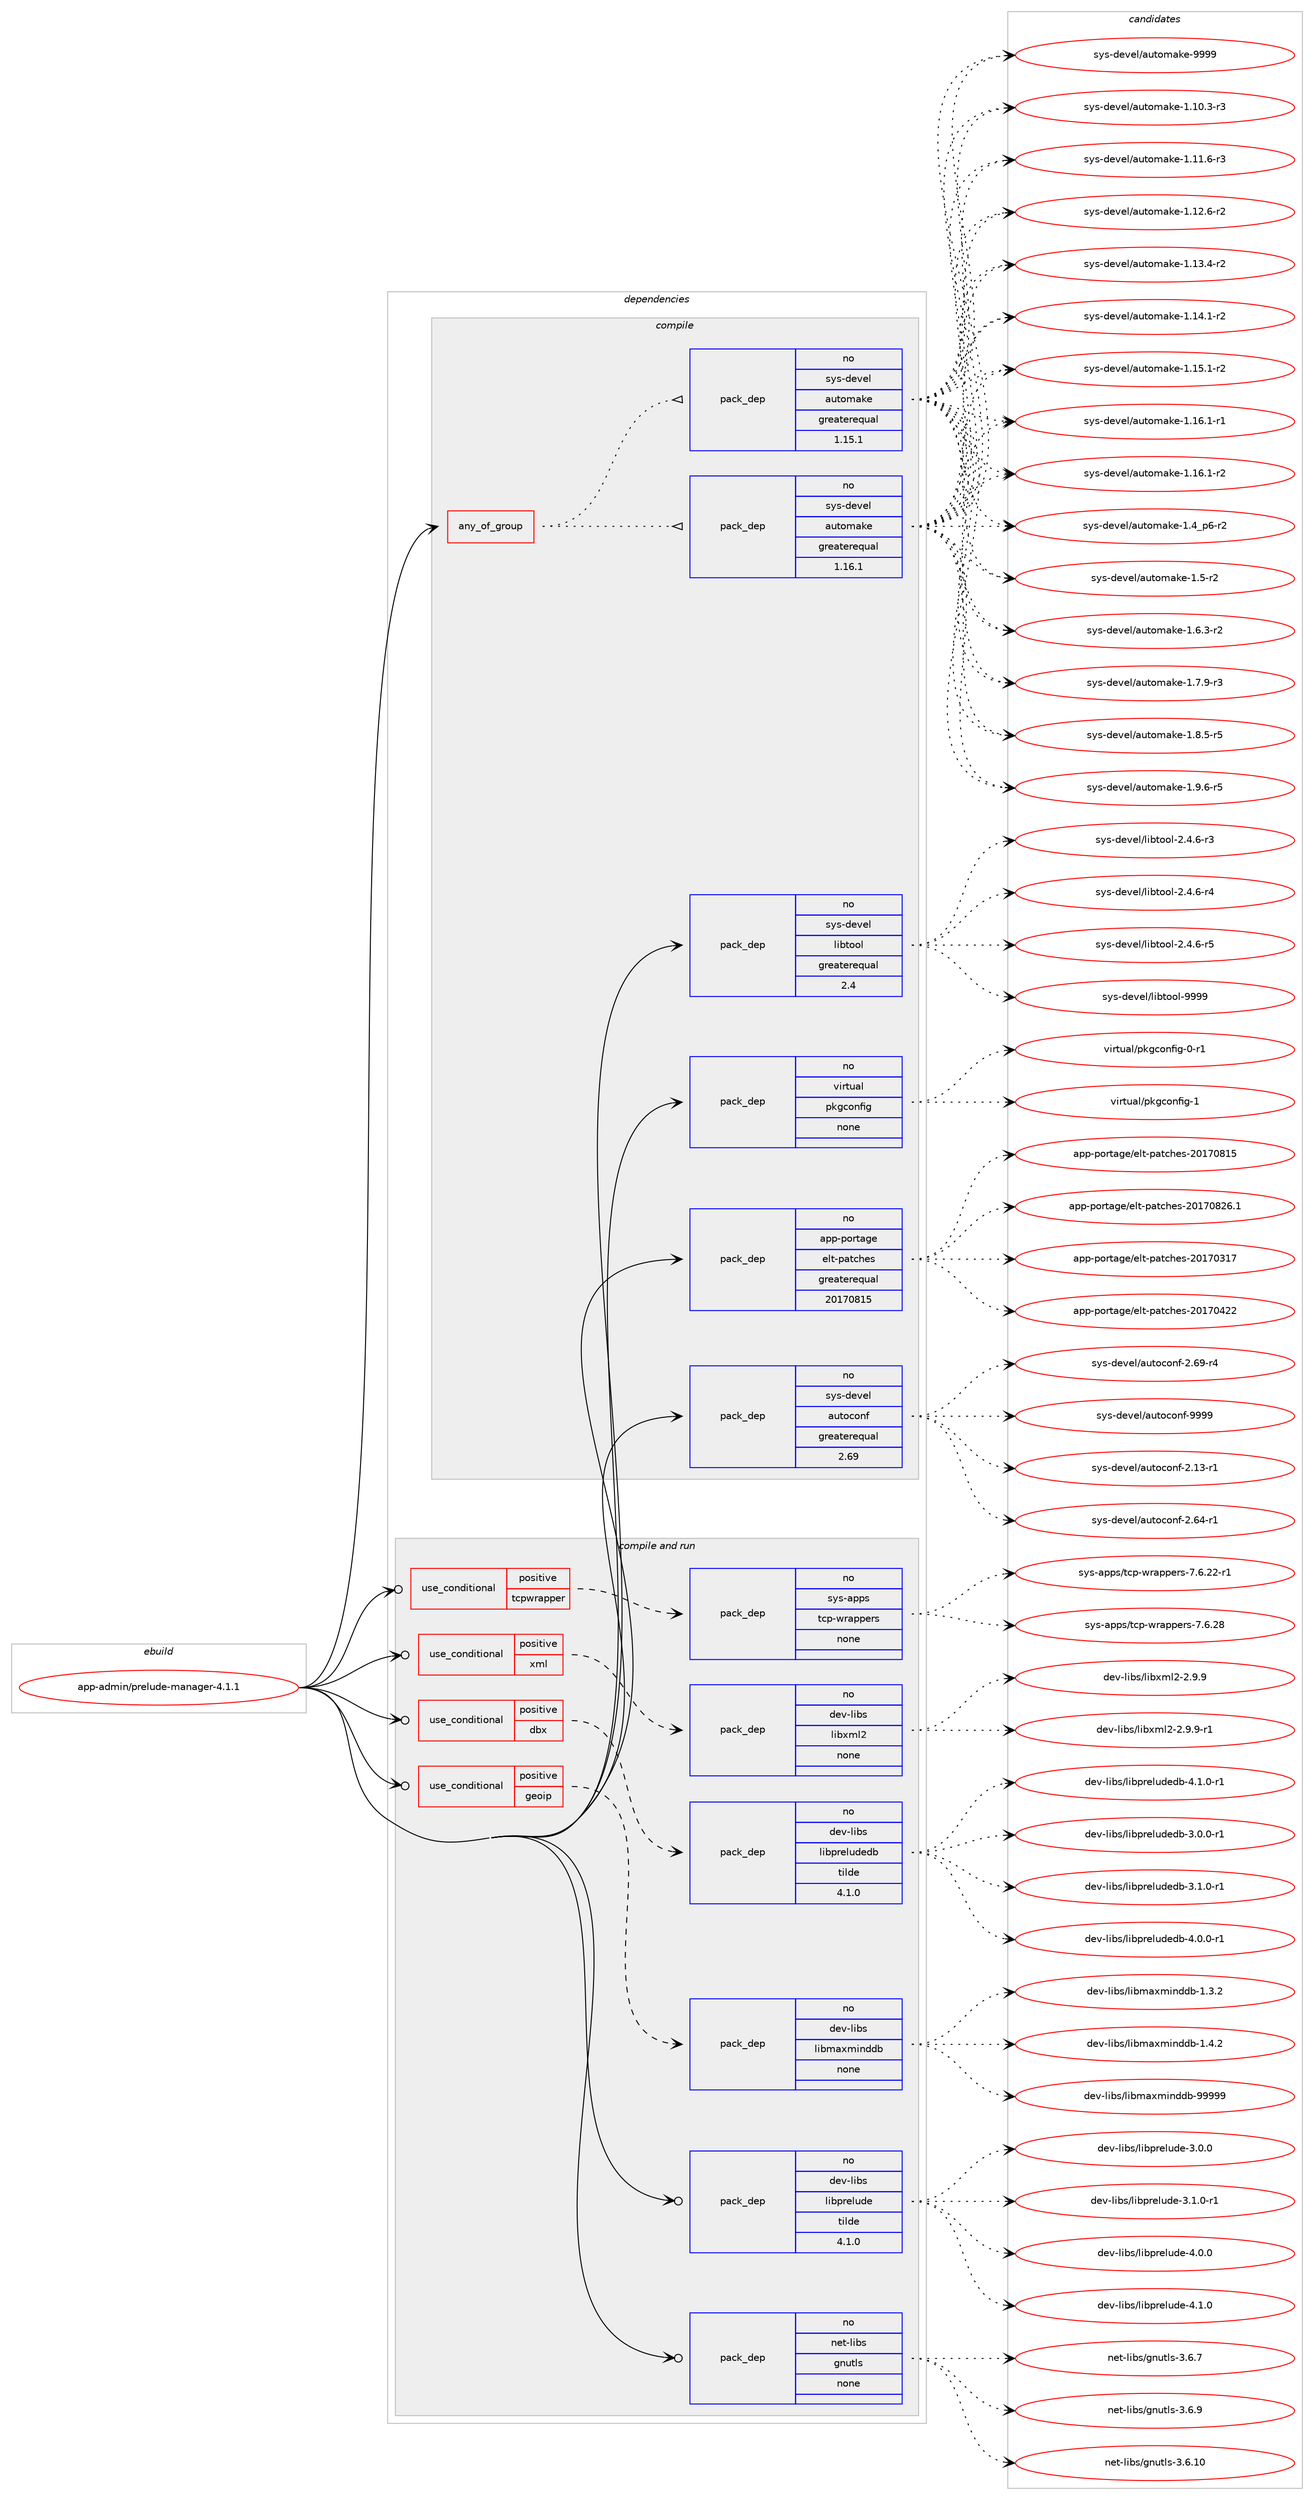 digraph prolog {

# *************
# Graph options
# *************

newrank=true;
concentrate=true;
compound=true;
graph [rankdir=LR,fontname=Helvetica,fontsize=10,ranksep=1.5];#, ranksep=2.5, nodesep=0.2];
edge  [arrowhead=vee];
node  [fontname=Helvetica,fontsize=10];

# **********
# The ebuild
# **********

subgraph cluster_leftcol {
color=gray;
rank=same;
label=<<i>ebuild</i>>;
id [label="app-admin/prelude-manager-4.1.1", color=red, width=4, href="../app-admin/prelude-manager-4.1.1.svg"];
}

# ****************
# The dependencies
# ****************

subgraph cluster_midcol {
color=gray;
label=<<i>dependencies</i>>;
subgraph cluster_compile {
fillcolor="#eeeeee";
style=filled;
label=<<i>compile</i>>;
subgraph any8232 {
dependency468453 [label=<<TABLE BORDER="0" CELLBORDER="1" CELLSPACING="0" CELLPADDING="4"><TR><TD CELLPADDING="10">any_of_group</TD></TR></TABLE>>, shape=none, color=red];subgraph pack348608 {
dependency468454 [label=<<TABLE BORDER="0" CELLBORDER="1" CELLSPACING="0" CELLPADDING="4" WIDTH="220"><TR><TD ROWSPAN="6" CELLPADDING="30">pack_dep</TD></TR><TR><TD WIDTH="110">no</TD></TR><TR><TD>sys-devel</TD></TR><TR><TD>automake</TD></TR><TR><TD>greaterequal</TD></TR><TR><TD>1.16.1</TD></TR></TABLE>>, shape=none, color=blue];
}
dependency468453:e -> dependency468454:w [weight=20,style="dotted",arrowhead="oinv"];
subgraph pack348609 {
dependency468455 [label=<<TABLE BORDER="0" CELLBORDER="1" CELLSPACING="0" CELLPADDING="4" WIDTH="220"><TR><TD ROWSPAN="6" CELLPADDING="30">pack_dep</TD></TR><TR><TD WIDTH="110">no</TD></TR><TR><TD>sys-devel</TD></TR><TR><TD>automake</TD></TR><TR><TD>greaterequal</TD></TR><TR><TD>1.15.1</TD></TR></TABLE>>, shape=none, color=blue];
}
dependency468453:e -> dependency468455:w [weight=20,style="dotted",arrowhead="oinv"];
}
id:e -> dependency468453:w [weight=20,style="solid",arrowhead="vee"];
subgraph pack348610 {
dependency468456 [label=<<TABLE BORDER="0" CELLBORDER="1" CELLSPACING="0" CELLPADDING="4" WIDTH="220"><TR><TD ROWSPAN="6" CELLPADDING="30">pack_dep</TD></TR><TR><TD WIDTH="110">no</TD></TR><TR><TD>app-portage</TD></TR><TR><TD>elt-patches</TD></TR><TR><TD>greaterequal</TD></TR><TR><TD>20170815</TD></TR></TABLE>>, shape=none, color=blue];
}
id:e -> dependency468456:w [weight=20,style="solid",arrowhead="vee"];
subgraph pack348611 {
dependency468457 [label=<<TABLE BORDER="0" CELLBORDER="1" CELLSPACING="0" CELLPADDING="4" WIDTH="220"><TR><TD ROWSPAN="6" CELLPADDING="30">pack_dep</TD></TR><TR><TD WIDTH="110">no</TD></TR><TR><TD>sys-devel</TD></TR><TR><TD>autoconf</TD></TR><TR><TD>greaterequal</TD></TR><TR><TD>2.69</TD></TR></TABLE>>, shape=none, color=blue];
}
id:e -> dependency468457:w [weight=20,style="solid",arrowhead="vee"];
subgraph pack348612 {
dependency468458 [label=<<TABLE BORDER="0" CELLBORDER="1" CELLSPACING="0" CELLPADDING="4" WIDTH="220"><TR><TD ROWSPAN="6" CELLPADDING="30">pack_dep</TD></TR><TR><TD WIDTH="110">no</TD></TR><TR><TD>sys-devel</TD></TR><TR><TD>libtool</TD></TR><TR><TD>greaterequal</TD></TR><TR><TD>2.4</TD></TR></TABLE>>, shape=none, color=blue];
}
id:e -> dependency468458:w [weight=20,style="solid",arrowhead="vee"];
subgraph pack348613 {
dependency468459 [label=<<TABLE BORDER="0" CELLBORDER="1" CELLSPACING="0" CELLPADDING="4" WIDTH="220"><TR><TD ROWSPAN="6" CELLPADDING="30">pack_dep</TD></TR><TR><TD WIDTH="110">no</TD></TR><TR><TD>virtual</TD></TR><TR><TD>pkgconfig</TD></TR><TR><TD>none</TD></TR><TR><TD></TD></TR></TABLE>>, shape=none, color=blue];
}
id:e -> dependency468459:w [weight=20,style="solid",arrowhead="vee"];
}
subgraph cluster_compileandrun {
fillcolor="#eeeeee";
style=filled;
label=<<i>compile and run</i>>;
subgraph cond111312 {
dependency468460 [label=<<TABLE BORDER="0" CELLBORDER="1" CELLSPACING="0" CELLPADDING="4"><TR><TD ROWSPAN="3" CELLPADDING="10">use_conditional</TD></TR><TR><TD>positive</TD></TR><TR><TD>dbx</TD></TR></TABLE>>, shape=none, color=red];
subgraph pack348614 {
dependency468461 [label=<<TABLE BORDER="0" CELLBORDER="1" CELLSPACING="0" CELLPADDING="4" WIDTH="220"><TR><TD ROWSPAN="6" CELLPADDING="30">pack_dep</TD></TR><TR><TD WIDTH="110">no</TD></TR><TR><TD>dev-libs</TD></TR><TR><TD>libpreludedb</TD></TR><TR><TD>tilde</TD></TR><TR><TD>4.1.0</TD></TR></TABLE>>, shape=none, color=blue];
}
dependency468460:e -> dependency468461:w [weight=20,style="dashed",arrowhead="vee"];
}
id:e -> dependency468460:w [weight=20,style="solid",arrowhead="odotvee"];
subgraph cond111313 {
dependency468462 [label=<<TABLE BORDER="0" CELLBORDER="1" CELLSPACING="0" CELLPADDING="4"><TR><TD ROWSPAN="3" CELLPADDING="10">use_conditional</TD></TR><TR><TD>positive</TD></TR><TR><TD>geoip</TD></TR></TABLE>>, shape=none, color=red];
subgraph pack348615 {
dependency468463 [label=<<TABLE BORDER="0" CELLBORDER="1" CELLSPACING="0" CELLPADDING="4" WIDTH="220"><TR><TD ROWSPAN="6" CELLPADDING="30">pack_dep</TD></TR><TR><TD WIDTH="110">no</TD></TR><TR><TD>dev-libs</TD></TR><TR><TD>libmaxminddb</TD></TR><TR><TD>none</TD></TR><TR><TD></TD></TR></TABLE>>, shape=none, color=blue];
}
dependency468462:e -> dependency468463:w [weight=20,style="dashed",arrowhead="vee"];
}
id:e -> dependency468462:w [weight=20,style="solid",arrowhead="odotvee"];
subgraph cond111314 {
dependency468464 [label=<<TABLE BORDER="0" CELLBORDER="1" CELLSPACING="0" CELLPADDING="4"><TR><TD ROWSPAN="3" CELLPADDING="10">use_conditional</TD></TR><TR><TD>positive</TD></TR><TR><TD>tcpwrapper</TD></TR></TABLE>>, shape=none, color=red];
subgraph pack348616 {
dependency468465 [label=<<TABLE BORDER="0" CELLBORDER="1" CELLSPACING="0" CELLPADDING="4" WIDTH="220"><TR><TD ROWSPAN="6" CELLPADDING="30">pack_dep</TD></TR><TR><TD WIDTH="110">no</TD></TR><TR><TD>sys-apps</TD></TR><TR><TD>tcp-wrappers</TD></TR><TR><TD>none</TD></TR><TR><TD></TD></TR></TABLE>>, shape=none, color=blue];
}
dependency468464:e -> dependency468465:w [weight=20,style="dashed",arrowhead="vee"];
}
id:e -> dependency468464:w [weight=20,style="solid",arrowhead="odotvee"];
subgraph cond111315 {
dependency468466 [label=<<TABLE BORDER="0" CELLBORDER="1" CELLSPACING="0" CELLPADDING="4"><TR><TD ROWSPAN="3" CELLPADDING="10">use_conditional</TD></TR><TR><TD>positive</TD></TR><TR><TD>xml</TD></TR></TABLE>>, shape=none, color=red];
subgraph pack348617 {
dependency468467 [label=<<TABLE BORDER="0" CELLBORDER="1" CELLSPACING="0" CELLPADDING="4" WIDTH="220"><TR><TD ROWSPAN="6" CELLPADDING="30">pack_dep</TD></TR><TR><TD WIDTH="110">no</TD></TR><TR><TD>dev-libs</TD></TR><TR><TD>libxml2</TD></TR><TR><TD>none</TD></TR><TR><TD></TD></TR></TABLE>>, shape=none, color=blue];
}
dependency468466:e -> dependency468467:w [weight=20,style="dashed",arrowhead="vee"];
}
id:e -> dependency468466:w [weight=20,style="solid",arrowhead="odotvee"];
subgraph pack348618 {
dependency468468 [label=<<TABLE BORDER="0" CELLBORDER="1" CELLSPACING="0" CELLPADDING="4" WIDTH="220"><TR><TD ROWSPAN="6" CELLPADDING="30">pack_dep</TD></TR><TR><TD WIDTH="110">no</TD></TR><TR><TD>dev-libs</TD></TR><TR><TD>libprelude</TD></TR><TR><TD>tilde</TD></TR><TR><TD>4.1.0</TD></TR></TABLE>>, shape=none, color=blue];
}
id:e -> dependency468468:w [weight=20,style="solid",arrowhead="odotvee"];
subgraph pack348619 {
dependency468469 [label=<<TABLE BORDER="0" CELLBORDER="1" CELLSPACING="0" CELLPADDING="4" WIDTH="220"><TR><TD ROWSPAN="6" CELLPADDING="30">pack_dep</TD></TR><TR><TD WIDTH="110">no</TD></TR><TR><TD>net-libs</TD></TR><TR><TD>gnutls</TD></TR><TR><TD>none</TD></TR><TR><TD></TD></TR></TABLE>>, shape=none, color=blue];
}
id:e -> dependency468469:w [weight=20,style="solid",arrowhead="odotvee"];
}
subgraph cluster_run {
fillcolor="#eeeeee";
style=filled;
label=<<i>run</i>>;
}
}

# **************
# The candidates
# **************

subgraph cluster_choices {
rank=same;
color=gray;
label=<<i>candidates</i>>;

subgraph choice348608 {
color=black;
nodesep=1;
choice11512111545100101118101108479711711611110997107101454946494846514511451 [label="sys-devel/automake-1.10.3-r3", color=red, width=4,href="../sys-devel/automake-1.10.3-r3.svg"];
choice11512111545100101118101108479711711611110997107101454946494946544511451 [label="sys-devel/automake-1.11.6-r3", color=red, width=4,href="../sys-devel/automake-1.11.6-r3.svg"];
choice11512111545100101118101108479711711611110997107101454946495046544511450 [label="sys-devel/automake-1.12.6-r2", color=red, width=4,href="../sys-devel/automake-1.12.6-r2.svg"];
choice11512111545100101118101108479711711611110997107101454946495146524511450 [label="sys-devel/automake-1.13.4-r2", color=red, width=4,href="../sys-devel/automake-1.13.4-r2.svg"];
choice11512111545100101118101108479711711611110997107101454946495246494511450 [label="sys-devel/automake-1.14.1-r2", color=red, width=4,href="../sys-devel/automake-1.14.1-r2.svg"];
choice11512111545100101118101108479711711611110997107101454946495346494511450 [label="sys-devel/automake-1.15.1-r2", color=red, width=4,href="../sys-devel/automake-1.15.1-r2.svg"];
choice11512111545100101118101108479711711611110997107101454946495446494511449 [label="sys-devel/automake-1.16.1-r1", color=red, width=4,href="../sys-devel/automake-1.16.1-r1.svg"];
choice11512111545100101118101108479711711611110997107101454946495446494511450 [label="sys-devel/automake-1.16.1-r2", color=red, width=4,href="../sys-devel/automake-1.16.1-r2.svg"];
choice115121115451001011181011084797117116111109971071014549465295112544511450 [label="sys-devel/automake-1.4_p6-r2", color=red, width=4,href="../sys-devel/automake-1.4_p6-r2.svg"];
choice11512111545100101118101108479711711611110997107101454946534511450 [label="sys-devel/automake-1.5-r2", color=red, width=4,href="../sys-devel/automake-1.5-r2.svg"];
choice115121115451001011181011084797117116111109971071014549465446514511450 [label="sys-devel/automake-1.6.3-r2", color=red, width=4,href="../sys-devel/automake-1.6.3-r2.svg"];
choice115121115451001011181011084797117116111109971071014549465546574511451 [label="sys-devel/automake-1.7.9-r3", color=red, width=4,href="../sys-devel/automake-1.7.9-r3.svg"];
choice115121115451001011181011084797117116111109971071014549465646534511453 [label="sys-devel/automake-1.8.5-r5", color=red, width=4,href="../sys-devel/automake-1.8.5-r5.svg"];
choice115121115451001011181011084797117116111109971071014549465746544511453 [label="sys-devel/automake-1.9.6-r5", color=red, width=4,href="../sys-devel/automake-1.9.6-r5.svg"];
choice115121115451001011181011084797117116111109971071014557575757 [label="sys-devel/automake-9999", color=red, width=4,href="../sys-devel/automake-9999.svg"];
dependency468454:e -> choice11512111545100101118101108479711711611110997107101454946494846514511451:w [style=dotted,weight="100"];
dependency468454:e -> choice11512111545100101118101108479711711611110997107101454946494946544511451:w [style=dotted,weight="100"];
dependency468454:e -> choice11512111545100101118101108479711711611110997107101454946495046544511450:w [style=dotted,weight="100"];
dependency468454:e -> choice11512111545100101118101108479711711611110997107101454946495146524511450:w [style=dotted,weight="100"];
dependency468454:e -> choice11512111545100101118101108479711711611110997107101454946495246494511450:w [style=dotted,weight="100"];
dependency468454:e -> choice11512111545100101118101108479711711611110997107101454946495346494511450:w [style=dotted,weight="100"];
dependency468454:e -> choice11512111545100101118101108479711711611110997107101454946495446494511449:w [style=dotted,weight="100"];
dependency468454:e -> choice11512111545100101118101108479711711611110997107101454946495446494511450:w [style=dotted,weight="100"];
dependency468454:e -> choice115121115451001011181011084797117116111109971071014549465295112544511450:w [style=dotted,weight="100"];
dependency468454:e -> choice11512111545100101118101108479711711611110997107101454946534511450:w [style=dotted,weight="100"];
dependency468454:e -> choice115121115451001011181011084797117116111109971071014549465446514511450:w [style=dotted,weight="100"];
dependency468454:e -> choice115121115451001011181011084797117116111109971071014549465546574511451:w [style=dotted,weight="100"];
dependency468454:e -> choice115121115451001011181011084797117116111109971071014549465646534511453:w [style=dotted,weight="100"];
dependency468454:e -> choice115121115451001011181011084797117116111109971071014549465746544511453:w [style=dotted,weight="100"];
dependency468454:e -> choice115121115451001011181011084797117116111109971071014557575757:w [style=dotted,weight="100"];
}
subgraph choice348609 {
color=black;
nodesep=1;
choice11512111545100101118101108479711711611110997107101454946494846514511451 [label="sys-devel/automake-1.10.3-r3", color=red, width=4,href="../sys-devel/automake-1.10.3-r3.svg"];
choice11512111545100101118101108479711711611110997107101454946494946544511451 [label="sys-devel/automake-1.11.6-r3", color=red, width=4,href="../sys-devel/automake-1.11.6-r3.svg"];
choice11512111545100101118101108479711711611110997107101454946495046544511450 [label="sys-devel/automake-1.12.6-r2", color=red, width=4,href="../sys-devel/automake-1.12.6-r2.svg"];
choice11512111545100101118101108479711711611110997107101454946495146524511450 [label="sys-devel/automake-1.13.4-r2", color=red, width=4,href="../sys-devel/automake-1.13.4-r2.svg"];
choice11512111545100101118101108479711711611110997107101454946495246494511450 [label="sys-devel/automake-1.14.1-r2", color=red, width=4,href="../sys-devel/automake-1.14.1-r2.svg"];
choice11512111545100101118101108479711711611110997107101454946495346494511450 [label="sys-devel/automake-1.15.1-r2", color=red, width=4,href="../sys-devel/automake-1.15.1-r2.svg"];
choice11512111545100101118101108479711711611110997107101454946495446494511449 [label="sys-devel/automake-1.16.1-r1", color=red, width=4,href="../sys-devel/automake-1.16.1-r1.svg"];
choice11512111545100101118101108479711711611110997107101454946495446494511450 [label="sys-devel/automake-1.16.1-r2", color=red, width=4,href="../sys-devel/automake-1.16.1-r2.svg"];
choice115121115451001011181011084797117116111109971071014549465295112544511450 [label="sys-devel/automake-1.4_p6-r2", color=red, width=4,href="../sys-devel/automake-1.4_p6-r2.svg"];
choice11512111545100101118101108479711711611110997107101454946534511450 [label="sys-devel/automake-1.5-r2", color=red, width=4,href="../sys-devel/automake-1.5-r2.svg"];
choice115121115451001011181011084797117116111109971071014549465446514511450 [label="sys-devel/automake-1.6.3-r2", color=red, width=4,href="../sys-devel/automake-1.6.3-r2.svg"];
choice115121115451001011181011084797117116111109971071014549465546574511451 [label="sys-devel/automake-1.7.9-r3", color=red, width=4,href="../sys-devel/automake-1.7.9-r3.svg"];
choice115121115451001011181011084797117116111109971071014549465646534511453 [label="sys-devel/automake-1.8.5-r5", color=red, width=4,href="../sys-devel/automake-1.8.5-r5.svg"];
choice115121115451001011181011084797117116111109971071014549465746544511453 [label="sys-devel/automake-1.9.6-r5", color=red, width=4,href="../sys-devel/automake-1.9.6-r5.svg"];
choice115121115451001011181011084797117116111109971071014557575757 [label="sys-devel/automake-9999", color=red, width=4,href="../sys-devel/automake-9999.svg"];
dependency468455:e -> choice11512111545100101118101108479711711611110997107101454946494846514511451:w [style=dotted,weight="100"];
dependency468455:e -> choice11512111545100101118101108479711711611110997107101454946494946544511451:w [style=dotted,weight="100"];
dependency468455:e -> choice11512111545100101118101108479711711611110997107101454946495046544511450:w [style=dotted,weight="100"];
dependency468455:e -> choice11512111545100101118101108479711711611110997107101454946495146524511450:w [style=dotted,weight="100"];
dependency468455:e -> choice11512111545100101118101108479711711611110997107101454946495246494511450:w [style=dotted,weight="100"];
dependency468455:e -> choice11512111545100101118101108479711711611110997107101454946495346494511450:w [style=dotted,weight="100"];
dependency468455:e -> choice11512111545100101118101108479711711611110997107101454946495446494511449:w [style=dotted,weight="100"];
dependency468455:e -> choice11512111545100101118101108479711711611110997107101454946495446494511450:w [style=dotted,weight="100"];
dependency468455:e -> choice115121115451001011181011084797117116111109971071014549465295112544511450:w [style=dotted,weight="100"];
dependency468455:e -> choice11512111545100101118101108479711711611110997107101454946534511450:w [style=dotted,weight="100"];
dependency468455:e -> choice115121115451001011181011084797117116111109971071014549465446514511450:w [style=dotted,weight="100"];
dependency468455:e -> choice115121115451001011181011084797117116111109971071014549465546574511451:w [style=dotted,weight="100"];
dependency468455:e -> choice115121115451001011181011084797117116111109971071014549465646534511453:w [style=dotted,weight="100"];
dependency468455:e -> choice115121115451001011181011084797117116111109971071014549465746544511453:w [style=dotted,weight="100"];
dependency468455:e -> choice115121115451001011181011084797117116111109971071014557575757:w [style=dotted,weight="100"];
}
subgraph choice348610 {
color=black;
nodesep=1;
choice97112112451121111141169710310147101108116451129711699104101115455048495548514955 [label="app-portage/elt-patches-20170317", color=red, width=4,href="../app-portage/elt-patches-20170317.svg"];
choice97112112451121111141169710310147101108116451129711699104101115455048495548525050 [label="app-portage/elt-patches-20170422", color=red, width=4,href="../app-portage/elt-patches-20170422.svg"];
choice97112112451121111141169710310147101108116451129711699104101115455048495548564953 [label="app-portage/elt-patches-20170815", color=red, width=4,href="../app-portage/elt-patches-20170815.svg"];
choice971121124511211111411697103101471011081164511297116991041011154550484955485650544649 [label="app-portage/elt-patches-20170826.1", color=red, width=4,href="../app-portage/elt-patches-20170826.1.svg"];
dependency468456:e -> choice97112112451121111141169710310147101108116451129711699104101115455048495548514955:w [style=dotted,weight="100"];
dependency468456:e -> choice97112112451121111141169710310147101108116451129711699104101115455048495548525050:w [style=dotted,weight="100"];
dependency468456:e -> choice97112112451121111141169710310147101108116451129711699104101115455048495548564953:w [style=dotted,weight="100"];
dependency468456:e -> choice971121124511211111411697103101471011081164511297116991041011154550484955485650544649:w [style=dotted,weight="100"];
}
subgraph choice348611 {
color=black;
nodesep=1;
choice1151211154510010111810110847971171161119911111010245504649514511449 [label="sys-devel/autoconf-2.13-r1", color=red, width=4,href="../sys-devel/autoconf-2.13-r1.svg"];
choice1151211154510010111810110847971171161119911111010245504654524511449 [label="sys-devel/autoconf-2.64-r1", color=red, width=4,href="../sys-devel/autoconf-2.64-r1.svg"];
choice1151211154510010111810110847971171161119911111010245504654574511452 [label="sys-devel/autoconf-2.69-r4", color=red, width=4,href="../sys-devel/autoconf-2.69-r4.svg"];
choice115121115451001011181011084797117116111991111101024557575757 [label="sys-devel/autoconf-9999", color=red, width=4,href="../sys-devel/autoconf-9999.svg"];
dependency468457:e -> choice1151211154510010111810110847971171161119911111010245504649514511449:w [style=dotted,weight="100"];
dependency468457:e -> choice1151211154510010111810110847971171161119911111010245504654524511449:w [style=dotted,weight="100"];
dependency468457:e -> choice1151211154510010111810110847971171161119911111010245504654574511452:w [style=dotted,weight="100"];
dependency468457:e -> choice115121115451001011181011084797117116111991111101024557575757:w [style=dotted,weight="100"];
}
subgraph choice348612 {
color=black;
nodesep=1;
choice1151211154510010111810110847108105981161111111084550465246544511451 [label="sys-devel/libtool-2.4.6-r3", color=red, width=4,href="../sys-devel/libtool-2.4.6-r3.svg"];
choice1151211154510010111810110847108105981161111111084550465246544511452 [label="sys-devel/libtool-2.4.6-r4", color=red, width=4,href="../sys-devel/libtool-2.4.6-r4.svg"];
choice1151211154510010111810110847108105981161111111084550465246544511453 [label="sys-devel/libtool-2.4.6-r5", color=red, width=4,href="../sys-devel/libtool-2.4.6-r5.svg"];
choice1151211154510010111810110847108105981161111111084557575757 [label="sys-devel/libtool-9999", color=red, width=4,href="../sys-devel/libtool-9999.svg"];
dependency468458:e -> choice1151211154510010111810110847108105981161111111084550465246544511451:w [style=dotted,weight="100"];
dependency468458:e -> choice1151211154510010111810110847108105981161111111084550465246544511452:w [style=dotted,weight="100"];
dependency468458:e -> choice1151211154510010111810110847108105981161111111084550465246544511453:w [style=dotted,weight="100"];
dependency468458:e -> choice1151211154510010111810110847108105981161111111084557575757:w [style=dotted,weight="100"];
}
subgraph choice348613 {
color=black;
nodesep=1;
choice11810511411611797108471121071039911111010210510345484511449 [label="virtual/pkgconfig-0-r1", color=red, width=4,href="../virtual/pkgconfig-0-r1.svg"];
choice1181051141161179710847112107103991111101021051034549 [label="virtual/pkgconfig-1", color=red, width=4,href="../virtual/pkgconfig-1.svg"];
dependency468459:e -> choice11810511411611797108471121071039911111010210510345484511449:w [style=dotted,weight="100"];
dependency468459:e -> choice1181051141161179710847112107103991111101021051034549:w [style=dotted,weight="100"];
}
subgraph choice348614 {
color=black;
nodesep=1;
choice10010111845108105981154710810598112114101108117100101100984551464846484511449 [label="dev-libs/libpreludedb-3.0.0-r1", color=red, width=4,href="../dev-libs/libpreludedb-3.0.0-r1.svg"];
choice10010111845108105981154710810598112114101108117100101100984551464946484511449 [label="dev-libs/libpreludedb-3.1.0-r1", color=red, width=4,href="../dev-libs/libpreludedb-3.1.0-r1.svg"];
choice10010111845108105981154710810598112114101108117100101100984552464846484511449 [label="dev-libs/libpreludedb-4.0.0-r1", color=red, width=4,href="../dev-libs/libpreludedb-4.0.0-r1.svg"];
choice10010111845108105981154710810598112114101108117100101100984552464946484511449 [label="dev-libs/libpreludedb-4.1.0-r1", color=red, width=4,href="../dev-libs/libpreludedb-4.1.0-r1.svg"];
dependency468461:e -> choice10010111845108105981154710810598112114101108117100101100984551464846484511449:w [style=dotted,weight="100"];
dependency468461:e -> choice10010111845108105981154710810598112114101108117100101100984551464946484511449:w [style=dotted,weight="100"];
dependency468461:e -> choice10010111845108105981154710810598112114101108117100101100984552464846484511449:w [style=dotted,weight="100"];
dependency468461:e -> choice10010111845108105981154710810598112114101108117100101100984552464946484511449:w [style=dotted,weight="100"];
}
subgraph choice348615 {
color=black;
nodesep=1;
choice100101118451081059811547108105981099712010910511010010098454946514650 [label="dev-libs/libmaxminddb-1.3.2", color=red, width=4,href="../dev-libs/libmaxminddb-1.3.2.svg"];
choice100101118451081059811547108105981099712010910511010010098454946524650 [label="dev-libs/libmaxminddb-1.4.2", color=red, width=4,href="../dev-libs/libmaxminddb-1.4.2.svg"];
choice100101118451081059811547108105981099712010910511010010098455757575757 [label="dev-libs/libmaxminddb-99999", color=red, width=4,href="../dev-libs/libmaxminddb-99999.svg"];
dependency468463:e -> choice100101118451081059811547108105981099712010910511010010098454946514650:w [style=dotted,weight="100"];
dependency468463:e -> choice100101118451081059811547108105981099712010910511010010098454946524650:w [style=dotted,weight="100"];
dependency468463:e -> choice100101118451081059811547108105981099712010910511010010098455757575757:w [style=dotted,weight="100"];
}
subgraph choice348616 {
color=black;
nodesep=1;
choice115121115459711211211547116991124511911497112112101114115455546544650504511449 [label="sys-apps/tcp-wrappers-7.6.22-r1", color=red, width=4,href="../sys-apps/tcp-wrappers-7.6.22-r1.svg"];
choice11512111545971121121154711699112451191149711211210111411545554654465056 [label="sys-apps/tcp-wrappers-7.6.28", color=red, width=4,href="../sys-apps/tcp-wrappers-7.6.28.svg"];
dependency468465:e -> choice115121115459711211211547116991124511911497112112101114115455546544650504511449:w [style=dotted,weight="100"];
dependency468465:e -> choice11512111545971121121154711699112451191149711211210111411545554654465056:w [style=dotted,weight="100"];
}
subgraph choice348617 {
color=black;
nodesep=1;
choice1001011184510810598115471081059812010910850455046574657 [label="dev-libs/libxml2-2.9.9", color=red, width=4,href="../dev-libs/libxml2-2.9.9.svg"];
choice10010111845108105981154710810598120109108504550465746574511449 [label="dev-libs/libxml2-2.9.9-r1", color=red, width=4,href="../dev-libs/libxml2-2.9.9-r1.svg"];
dependency468467:e -> choice1001011184510810598115471081059812010910850455046574657:w [style=dotted,weight="100"];
dependency468467:e -> choice10010111845108105981154710810598120109108504550465746574511449:w [style=dotted,weight="100"];
}
subgraph choice348618 {
color=black;
nodesep=1;
choice10010111845108105981154710810598112114101108117100101455146484648 [label="dev-libs/libprelude-3.0.0", color=red, width=4,href="../dev-libs/libprelude-3.0.0.svg"];
choice100101118451081059811547108105981121141011081171001014551464946484511449 [label="dev-libs/libprelude-3.1.0-r1", color=red, width=4,href="../dev-libs/libprelude-3.1.0-r1.svg"];
choice10010111845108105981154710810598112114101108117100101455246484648 [label="dev-libs/libprelude-4.0.0", color=red, width=4,href="../dev-libs/libprelude-4.0.0.svg"];
choice10010111845108105981154710810598112114101108117100101455246494648 [label="dev-libs/libprelude-4.1.0", color=red, width=4,href="../dev-libs/libprelude-4.1.0.svg"];
dependency468468:e -> choice10010111845108105981154710810598112114101108117100101455146484648:w [style=dotted,weight="100"];
dependency468468:e -> choice100101118451081059811547108105981121141011081171001014551464946484511449:w [style=dotted,weight="100"];
dependency468468:e -> choice10010111845108105981154710810598112114101108117100101455246484648:w [style=dotted,weight="100"];
dependency468468:e -> choice10010111845108105981154710810598112114101108117100101455246494648:w [style=dotted,weight="100"];
}
subgraph choice348619 {
color=black;
nodesep=1;
choice11010111645108105981154710311011711610811545514654464948 [label="net-libs/gnutls-3.6.10", color=red, width=4,href="../net-libs/gnutls-3.6.10.svg"];
choice110101116451081059811547103110117116108115455146544655 [label="net-libs/gnutls-3.6.7", color=red, width=4,href="../net-libs/gnutls-3.6.7.svg"];
choice110101116451081059811547103110117116108115455146544657 [label="net-libs/gnutls-3.6.9", color=red, width=4,href="../net-libs/gnutls-3.6.9.svg"];
dependency468469:e -> choice11010111645108105981154710311011711610811545514654464948:w [style=dotted,weight="100"];
dependency468469:e -> choice110101116451081059811547103110117116108115455146544655:w [style=dotted,weight="100"];
dependency468469:e -> choice110101116451081059811547103110117116108115455146544657:w [style=dotted,weight="100"];
}
}

}
